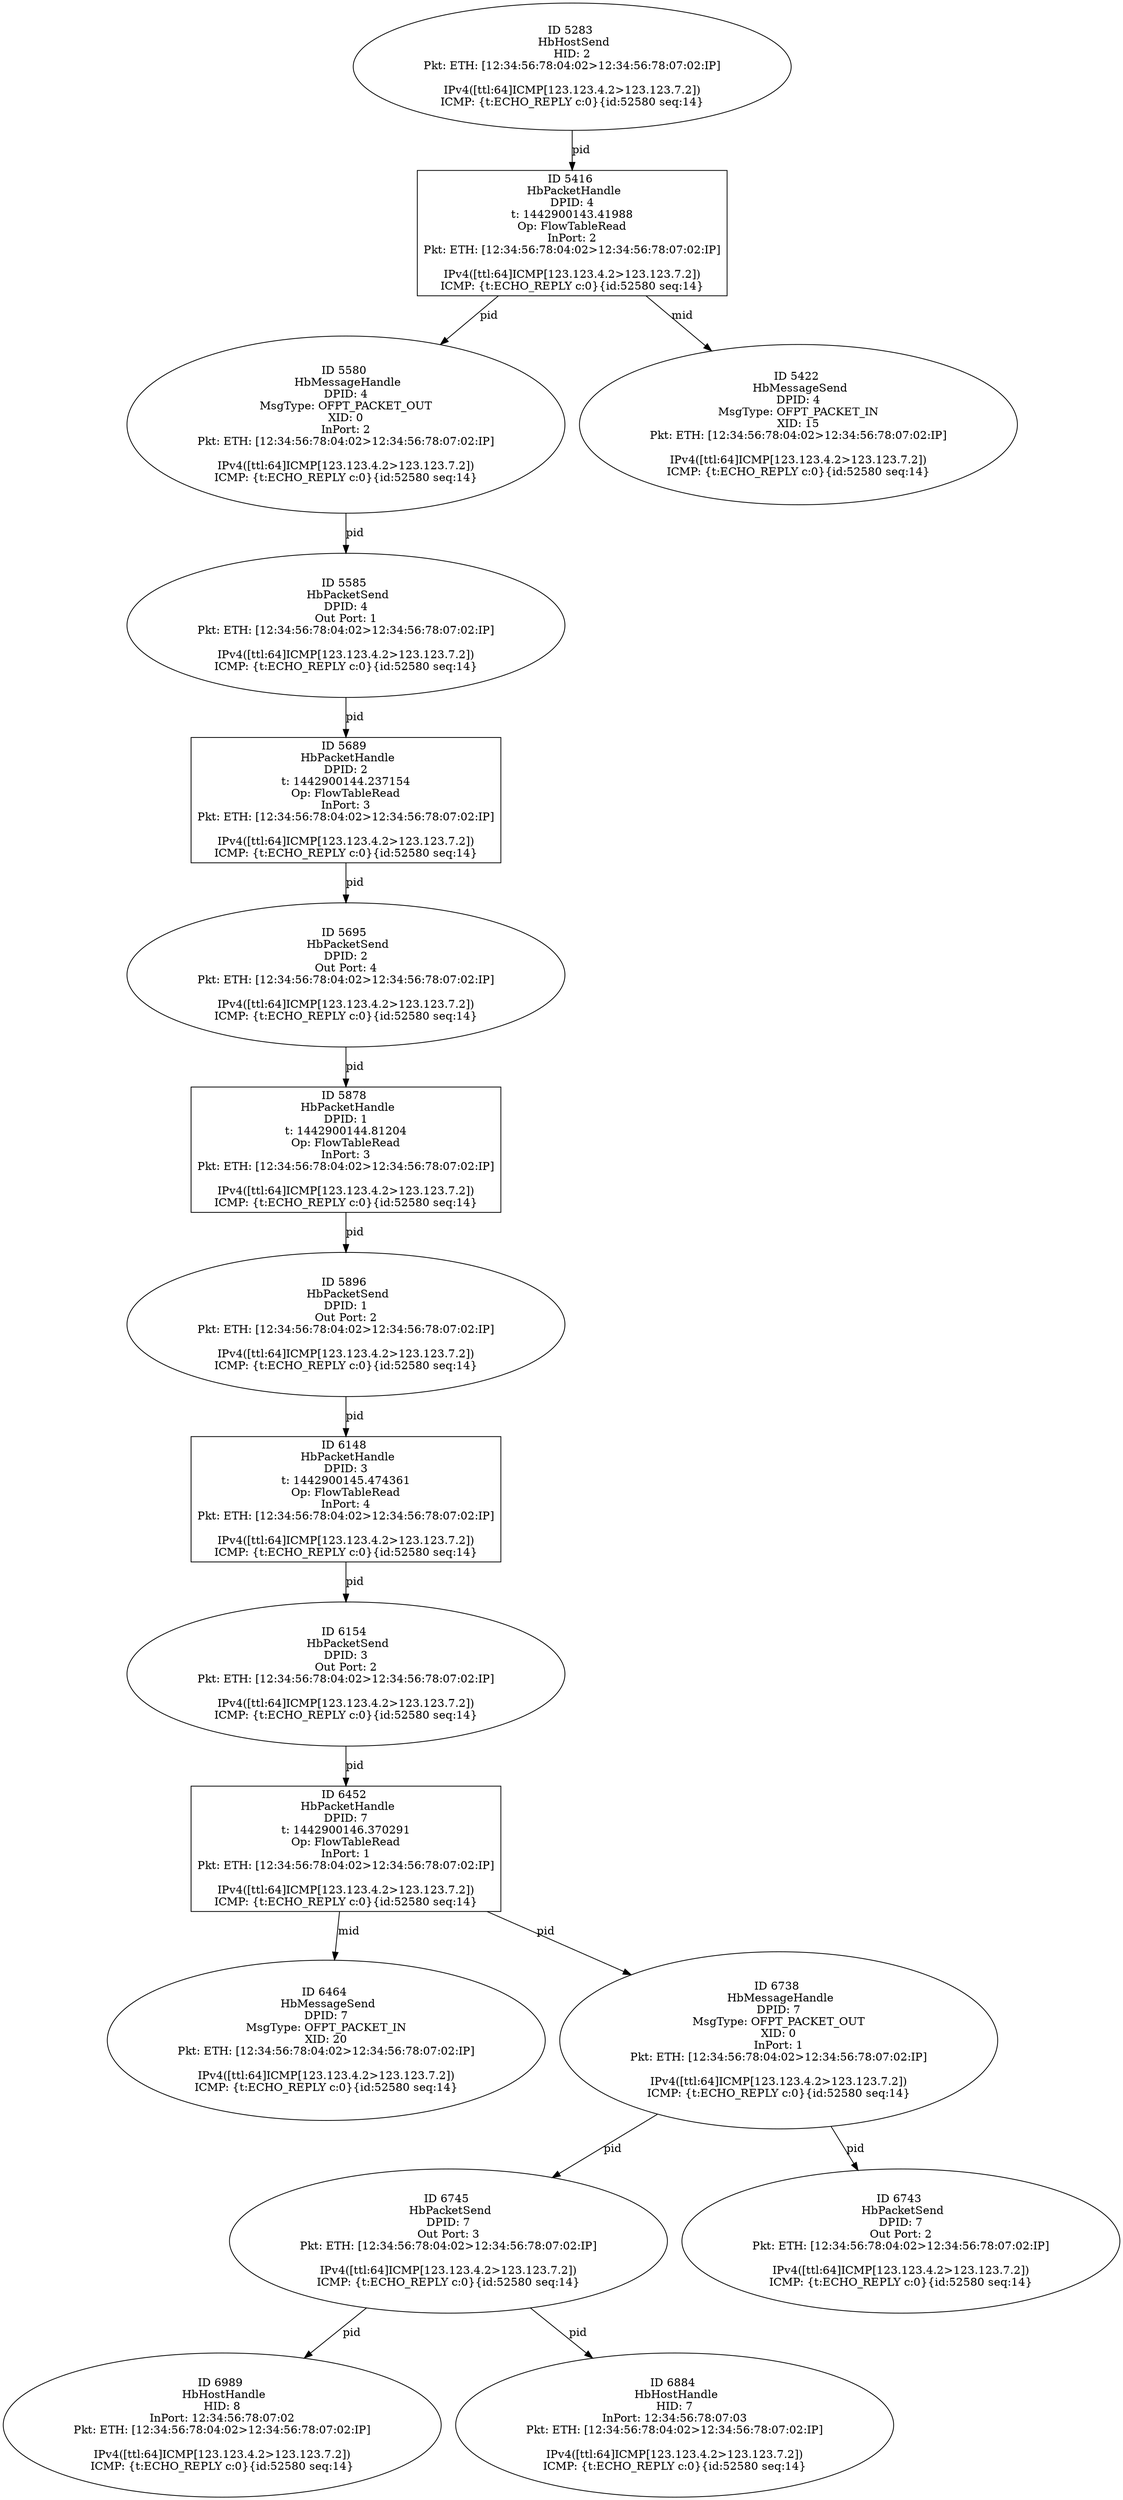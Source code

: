strict digraph G {
6464 [shape=oval, event=<hb_events.HbMessageSend object at 0x1094f5e10>, label="ID 6464 
 HbMessageSend
DPID: 7
MsgType: OFPT_PACKET_IN
XID: 20
Pkt: ETH: [12:34:56:78:04:02>12:34:56:78:07:02:IP]

IPv4([ttl:64]ICMP[123.123.4.2>123.123.7.2])
ICMP: {t:ECHO_REPLY c:0}{id:52580 seq:14}"];
5283 [shape=oval, event=<hb_events.HbHostSend object at 0x108db8dd0>, label="ID 5283 
 HbHostSend
HID: 2
Pkt: ETH: [12:34:56:78:04:02>12:34:56:78:07:02:IP]

IPv4([ttl:64]ICMP[123.123.4.2>123.123.7.2])
ICMP: {t:ECHO_REPLY c:0}{id:52580 seq:14}"];
6148 [shape=box, event=<hb_events.HbPacketHandle object at 0x10933cc10>, label="ID 6148 
 HbPacketHandle
DPID: 3
t: 1442900145.474361
Op: FlowTableRead
InPort: 4
Pkt: ETH: [12:34:56:78:04:02>12:34:56:78:07:02:IP]

IPv4([ttl:64]ICMP[123.123.4.2>123.123.7.2])
ICMP: {t:ECHO_REPLY c:0}{id:52580 seq:14}"];
5689 [shape=box, event=<hb_events.HbPacketHandle object at 0x108ff0810>, label="ID 5689 
 HbPacketHandle
DPID: 2
t: 1442900144.237154
Op: FlowTableRead
InPort: 3
Pkt: ETH: [12:34:56:78:04:02>12:34:56:78:07:02:IP]

IPv4([ttl:64]ICMP[123.123.4.2>123.123.7.2])
ICMP: {t:ECHO_REPLY c:0}{id:52580 seq:14}"];
6745 [shape=oval, event=<hb_events.HbPacketSend object at 0x1096c3750>, label="ID 6745 
 HbPacketSend
DPID: 7
Out Port: 3
Pkt: ETH: [12:34:56:78:04:02>12:34:56:78:07:02:IP]

IPv4([ttl:64]ICMP[123.123.4.2>123.123.7.2])
ICMP: {t:ECHO_REPLY c:0}{id:52580 seq:14}"];
5585 [shape=oval, event=<hb_events.HbPacketSend object at 0x108f557d0>, label="ID 5585 
 HbPacketSend
DPID: 4
Out Port: 1
Pkt: ETH: [12:34:56:78:04:02>12:34:56:78:07:02:IP]

IPv4([ttl:64]ICMP[123.123.4.2>123.123.7.2])
ICMP: {t:ECHO_REPLY c:0}{id:52580 seq:14}"];
5416 [shape=box, event=<hb_events.HbPacketHandle object at 0x108e870d0>, label="ID 5416 
 HbPacketHandle
DPID: 4
t: 1442900143.41988
Op: FlowTableRead
InPort: 2
Pkt: ETH: [12:34:56:78:04:02>12:34:56:78:07:02:IP]

IPv4([ttl:64]ICMP[123.123.4.2>123.123.7.2])
ICMP: {t:ECHO_REPLY c:0}{id:52580 seq:14}"];
6154 [shape=oval, event=<hb_events.HbPacketSend object at 0x10933cbd0>, label="ID 6154 
 HbPacketSend
DPID: 3
Out Port: 2
Pkt: ETH: [12:34:56:78:04:02>12:34:56:78:07:02:IP]

IPv4([ttl:64]ICMP[123.123.4.2>123.123.7.2])
ICMP: {t:ECHO_REPLY c:0}{id:52580 seq:14}"];
5580 [shape=oval, event=<hb_events.HbMessageHandle object at 0x108f55290>, label="ID 5580 
 HbMessageHandle
DPID: 4
MsgType: OFPT_PACKET_OUT
XID: 0
InPort: 2
Pkt: ETH: [12:34:56:78:04:02>12:34:56:78:07:02:IP]

IPv4([ttl:64]ICMP[123.123.4.2>123.123.7.2])
ICMP: {t:ECHO_REPLY c:0}{id:52580 seq:14}"];
6989 [shape=oval, event=<hb_events.HbHostHandle object at 0x10975a7d0>, label="ID 6989 
 HbHostHandle
HID: 8
InPort: 12:34:56:78:07:02
Pkt: ETH: [12:34:56:78:04:02>12:34:56:78:07:02:IP]

IPv4([ttl:64]ICMP[123.123.4.2>123.123.7.2])
ICMP: {t:ECHO_REPLY c:0}{id:52580 seq:14}"];
5422 [shape=oval, event=<hb_events.HbMessageSend object at 0x108e87690>, label="ID 5422 
 HbMessageSend
DPID: 4
MsgType: OFPT_PACKET_IN
XID: 15
Pkt: ETH: [12:34:56:78:04:02>12:34:56:78:07:02:IP]

IPv4([ttl:64]ICMP[123.123.4.2>123.123.7.2])
ICMP: {t:ECHO_REPLY c:0}{id:52580 seq:14}"];
5896 [shape=oval, event=<hb_events.HbPacketSend object at 0x10911a250>, label="ID 5896 
 HbPacketSend
DPID: 1
Out Port: 2
Pkt: ETH: [12:34:56:78:04:02>12:34:56:78:07:02:IP]

IPv4([ttl:64]ICMP[123.123.4.2>123.123.7.2])
ICMP: {t:ECHO_REPLY c:0}{id:52580 seq:14}"];
6738 [shape=oval, event=<hb_events.HbMessageHandle object at 0x1096a2690>, label="ID 6738 
 HbMessageHandle
DPID: 7
MsgType: OFPT_PACKET_OUT
XID: 0
InPort: 1
Pkt: ETH: [12:34:56:78:04:02>12:34:56:78:07:02:IP]

IPv4([ttl:64]ICMP[123.123.4.2>123.123.7.2])
ICMP: {t:ECHO_REPLY c:0}{id:52580 seq:14}"];
6452 [shape=box, event=<hb_events.HbPacketHandle object at 0x1094fd2d0>, label="ID 6452 
 HbPacketHandle
DPID: 7
t: 1442900146.370291
Op: FlowTableRead
InPort: 1
Pkt: ETH: [12:34:56:78:04:02>12:34:56:78:07:02:IP]

IPv4([ttl:64]ICMP[123.123.4.2>123.123.7.2])
ICMP: {t:ECHO_REPLY c:0}{id:52580 seq:14}"];
5878 [shape=box, event=<hb_events.HbPacketHandle object at 0x10920c050>, label="ID 5878 
 HbPacketHandle
DPID: 1
t: 1442900144.81204
Op: FlowTableRead
InPort: 3
Pkt: ETH: [12:34:56:78:04:02>12:34:56:78:07:02:IP]

IPv4([ttl:64]ICMP[123.123.4.2>123.123.7.2])
ICMP: {t:ECHO_REPLY c:0}{id:52580 seq:14}"];
6743 [shape=oval, event=<hb_events.HbPacketSend object at 0x1096bda10>, label="ID 6743 
 HbPacketSend
DPID: 7
Out Port: 2
Pkt: ETH: [12:34:56:78:04:02>12:34:56:78:07:02:IP]

IPv4([ttl:64]ICMP[123.123.4.2>123.123.7.2])
ICMP: {t:ECHO_REPLY c:0}{id:52580 seq:14}"];
6884 [shape=oval, event=<hb_events.HbHostHandle object at 0x109717a90>, label="ID 6884 
 HbHostHandle
HID: 7
InPort: 12:34:56:78:07:03
Pkt: ETH: [12:34:56:78:04:02>12:34:56:78:07:02:IP]

IPv4([ttl:64]ICMP[123.123.4.2>123.123.7.2])
ICMP: {t:ECHO_REPLY c:0}{id:52580 seq:14}"];
5695 [shape=oval, event=<hb_events.HbPacketSend object at 0x109008a10>, label="ID 5695 
 HbPacketSend
DPID: 2
Out Port: 4
Pkt: ETH: [12:34:56:78:04:02>12:34:56:78:07:02:IP]

IPv4([ttl:64]ICMP[123.123.4.2>123.123.7.2])
ICMP: {t:ECHO_REPLY c:0}{id:52580 seq:14}"];
5283 -> 5416  [rel=pid, label=pid];
6148 -> 6154  [rel=pid, label=pid];
5416 -> 5580  [rel=pid, label=pid];
5416 -> 5422  [rel=mid, label=mid];
6154 -> 6452  [rel=pid, label=pid];
5580 -> 5585  [rel=pid, label=pid];
5585 -> 5689  [rel=pid, label=pid];
6738 -> 6745  [rel=pid, label=pid];
6738 -> 6743  [rel=pid, label=pid];
6452 -> 6464  [rel=mid, label=mid];
6452 -> 6738  [rel=pid, label=pid];
5878 -> 5896  [rel=pid, label=pid];
6745 -> 6884  [rel=pid, label=pid];
6745 -> 6989  [rel=pid, label=pid];
5689 -> 5695  [rel=pid, label=pid];
5896 -> 6148  [rel=pid, label=pid];
5695 -> 5878  [rel=pid, label=pid];
}
